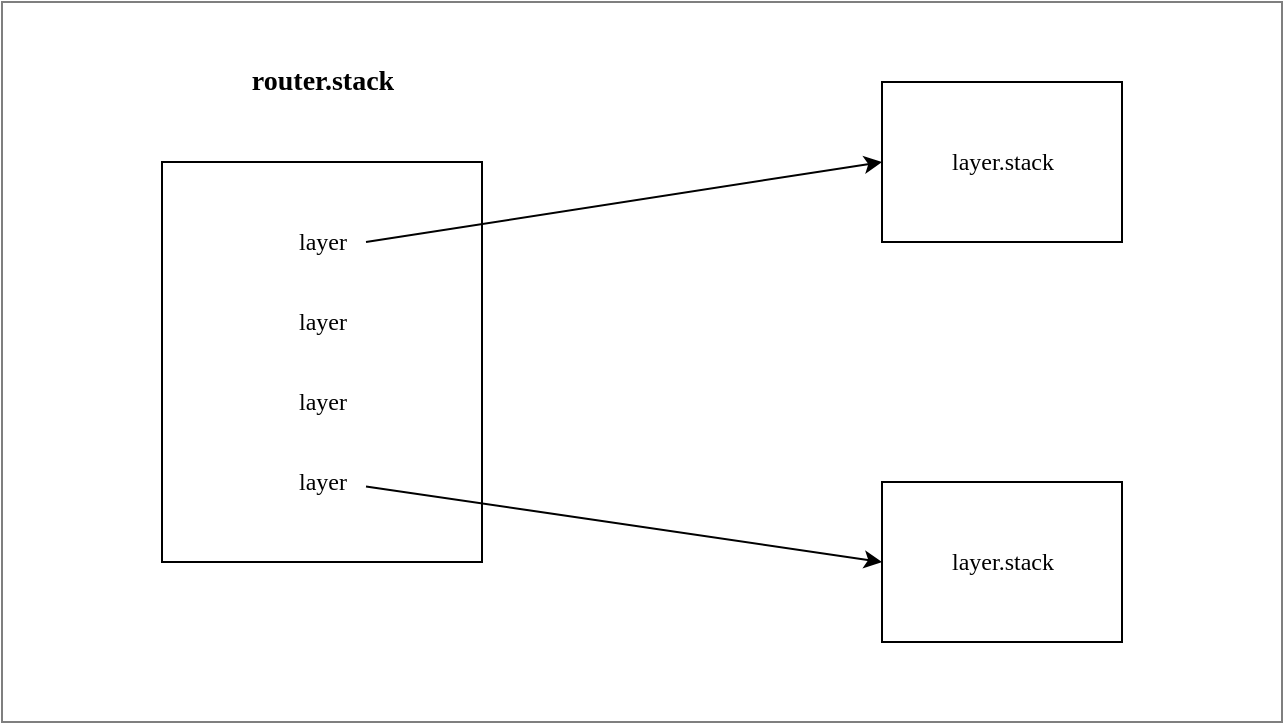 <mxfile version="13.1.3" type="device"><diagram id="DjHQs9NAfKG1tdipL6eK" name="Page-1"><mxGraphModel dx="1038" dy="548" grid="1" gridSize="10" guides="1" tooltips="1" connect="1" arrows="1" fold="1" page="1" pageScale="1" pageWidth="827" pageHeight="1169" math="0" shadow="0"><root><mxCell id="0"/><mxCell id="1" parent="0"/><mxCell id="X7kj89IACgvSXv8hpc76-17" value="" style="rounded=0;whiteSpace=wrap;html=1;opacity=50;" vertex="1" parent="1"><mxGeometry x="80" y="80" width="640" height="360" as="geometry"/></mxCell><mxCell id="X7kj89IACgvSXv8hpc76-2" value="" style="rounded=0;whiteSpace=wrap;html=1;" vertex="1" parent="1"><mxGeometry x="160" y="160" width="160" height="200" as="geometry"/></mxCell><mxCell id="X7kj89IACgvSXv8hpc76-3" value="layer" style="text;html=1;align=center;verticalAlign=middle;resizable=0;points=[];autosize=1;fontFamily=Comic Sans MS;" vertex="1" parent="1"><mxGeometry x="220" y="190" width="40" height="20" as="geometry"/></mxCell><mxCell id="X7kj89IACgvSXv8hpc76-4" value="layer" style="text;html=1;align=center;verticalAlign=middle;resizable=0;points=[];autosize=1;fontFamily=Comic Sans MS;" vertex="1" parent="1"><mxGeometry x="220" y="230" width="40" height="20" as="geometry"/></mxCell><mxCell id="X7kj89IACgvSXv8hpc76-5" value="layer" style="text;html=1;align=center;verticalAlign=middle;resizable=0;points=[];autosize=1;fontFamily=Comic Sans MS;" vertex="1" parent="1"><mxGeometry x="220" y="270" width="40" height="20" as="geometry"/></mxCell><mxCell id="X7kj89IACgvSXv8hpc76-6" value="layer" style="text;html=1;align=center;verticalAlign=middle;resizable=0;points=[];autosize=1;fontFamily=Comic Sans MS;" vertex="1" parent="1"><mxGeometry x="220" y="310" width="40" height="20" as="geometry"/></mxCell><mxCell id="X7kj89IACgvSXv8hpc76-9" value="" style="rounded=0;whiteSpace=wrap;html=1;" vertex="1" parent="1"><mxGeometry x="520" y="120" width="120" height="80" as="geometry"/></mxCell><mxCell id="X7kj89IACgvSXv8hpc76-10" value="" style="rounded=0;whiteSpace=wrap;html=1;" vertex="1" parent="1"><mxGeometry x="520" y="320" width="120" height="80" as="geometry"/></mxCell><mxCell id="X7kj89IACgvSXv8hpc76-12" value="" style="endArrow=classic;html=1;entryX=0;entryY=0.5;entryDx=0;entryDy=0;" edge="1" parent="1" target="X7kj89IACgvSXv8hpc76-9"><mxGeometry width="50" height="50" relative="1" as="geometry"><mxPoint x="262" y="200" as="sourcePoint"/><mxPoint x="480" y="200" as="targetPoint"/></mxGeometry></mxCell><mxCell id="X7kj89IACgvSXv8hpc76-13" value="" style="endArrow=classic;html=1;exitX=1.05;exitY=0.61;exitDx=0;exitDy=0;exitPerimeter=0;entryX=0;entryY=0.5;entryDx=0;entryDy=0;" edge="1" parent="1" source="X7kj89IACgvSXv8hpc76-6" target="X7kj89IACgvSXv8hpc76-10"><mxGeometry width="50" height="50" relative="1" as="geometry"><mxPoint x="430" y="250" as="sourcePoint"/><mxPoint x="480" y="200" as="targetPoint"/></mxGeometry></mxCell><mxCell id="X7kj89IACgvSXv8hpc76-14" value="layer.stack&lt;br&gt;" style="text;html=1;align=center;verticalAlign=middle;resizable=0;points=[];autosize=1;fontFamily=Comic Sans MS;" vertex="1" parent="1"><mxGeometry x="540" y="150" width="80" height="20" as="geometry"/></mxCell><mxCell id="X7kj89IACgvSXv8hpc76-15" value="layer.stack" style="text;html=1;align=center;verticalAlign=middle;resizable=0;points=[];autosize=1;fontFamily=Comic Sans MS;" vertex="1" parent="1"><mxGeometry x="540" y="350" width="80" height="20" as="geometry"/></mxCell><mxCell id="X7kj89IACgvSXv8hpc76-16" value="router.stack" style="text;html=1;align=center;verticalAlign=middle;resizable=0;points=[];autosize=1;fontSize=14;fontFamily=Comic Sans MS;fontStyle=1" vertex="1" parent="1"><mxGeometry x="190" y="110" width="100" height="20" as="geometry"/></mxCell></root></mxGraphModel></diagram></mxfile>